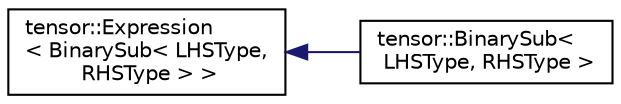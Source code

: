 digraph "Graphical Class Hierarchy"
{
  edge [fontname="Helvetica",fontsize="10",labelfontname="Helvetica",labelfontsize="10"];
  node [fontname="Helvetica",fontsize="10",shape=record];
  rankdir="LR";
  Node1 [label="tensor::Expression\l\< BinarySub\< LHSType,\l RHSType \> \>",height=0.2,width=0.4,color="black", fillcolor="white", style="filled",URL="$structtensor_1_1Expression.html"];
  Node1 -> Node2 [dir="back",color="midnightblue",fontsize="10",style="solid",fontname="Helvetica"];
  Node2 [label="tensor::BinarySub\<\l LHSType, RHSType \>",height=0.2,width=0.4,color="black", fillcolor="white", style="filled",URL="$classtensor_1_1BinarySub.html"];
}
